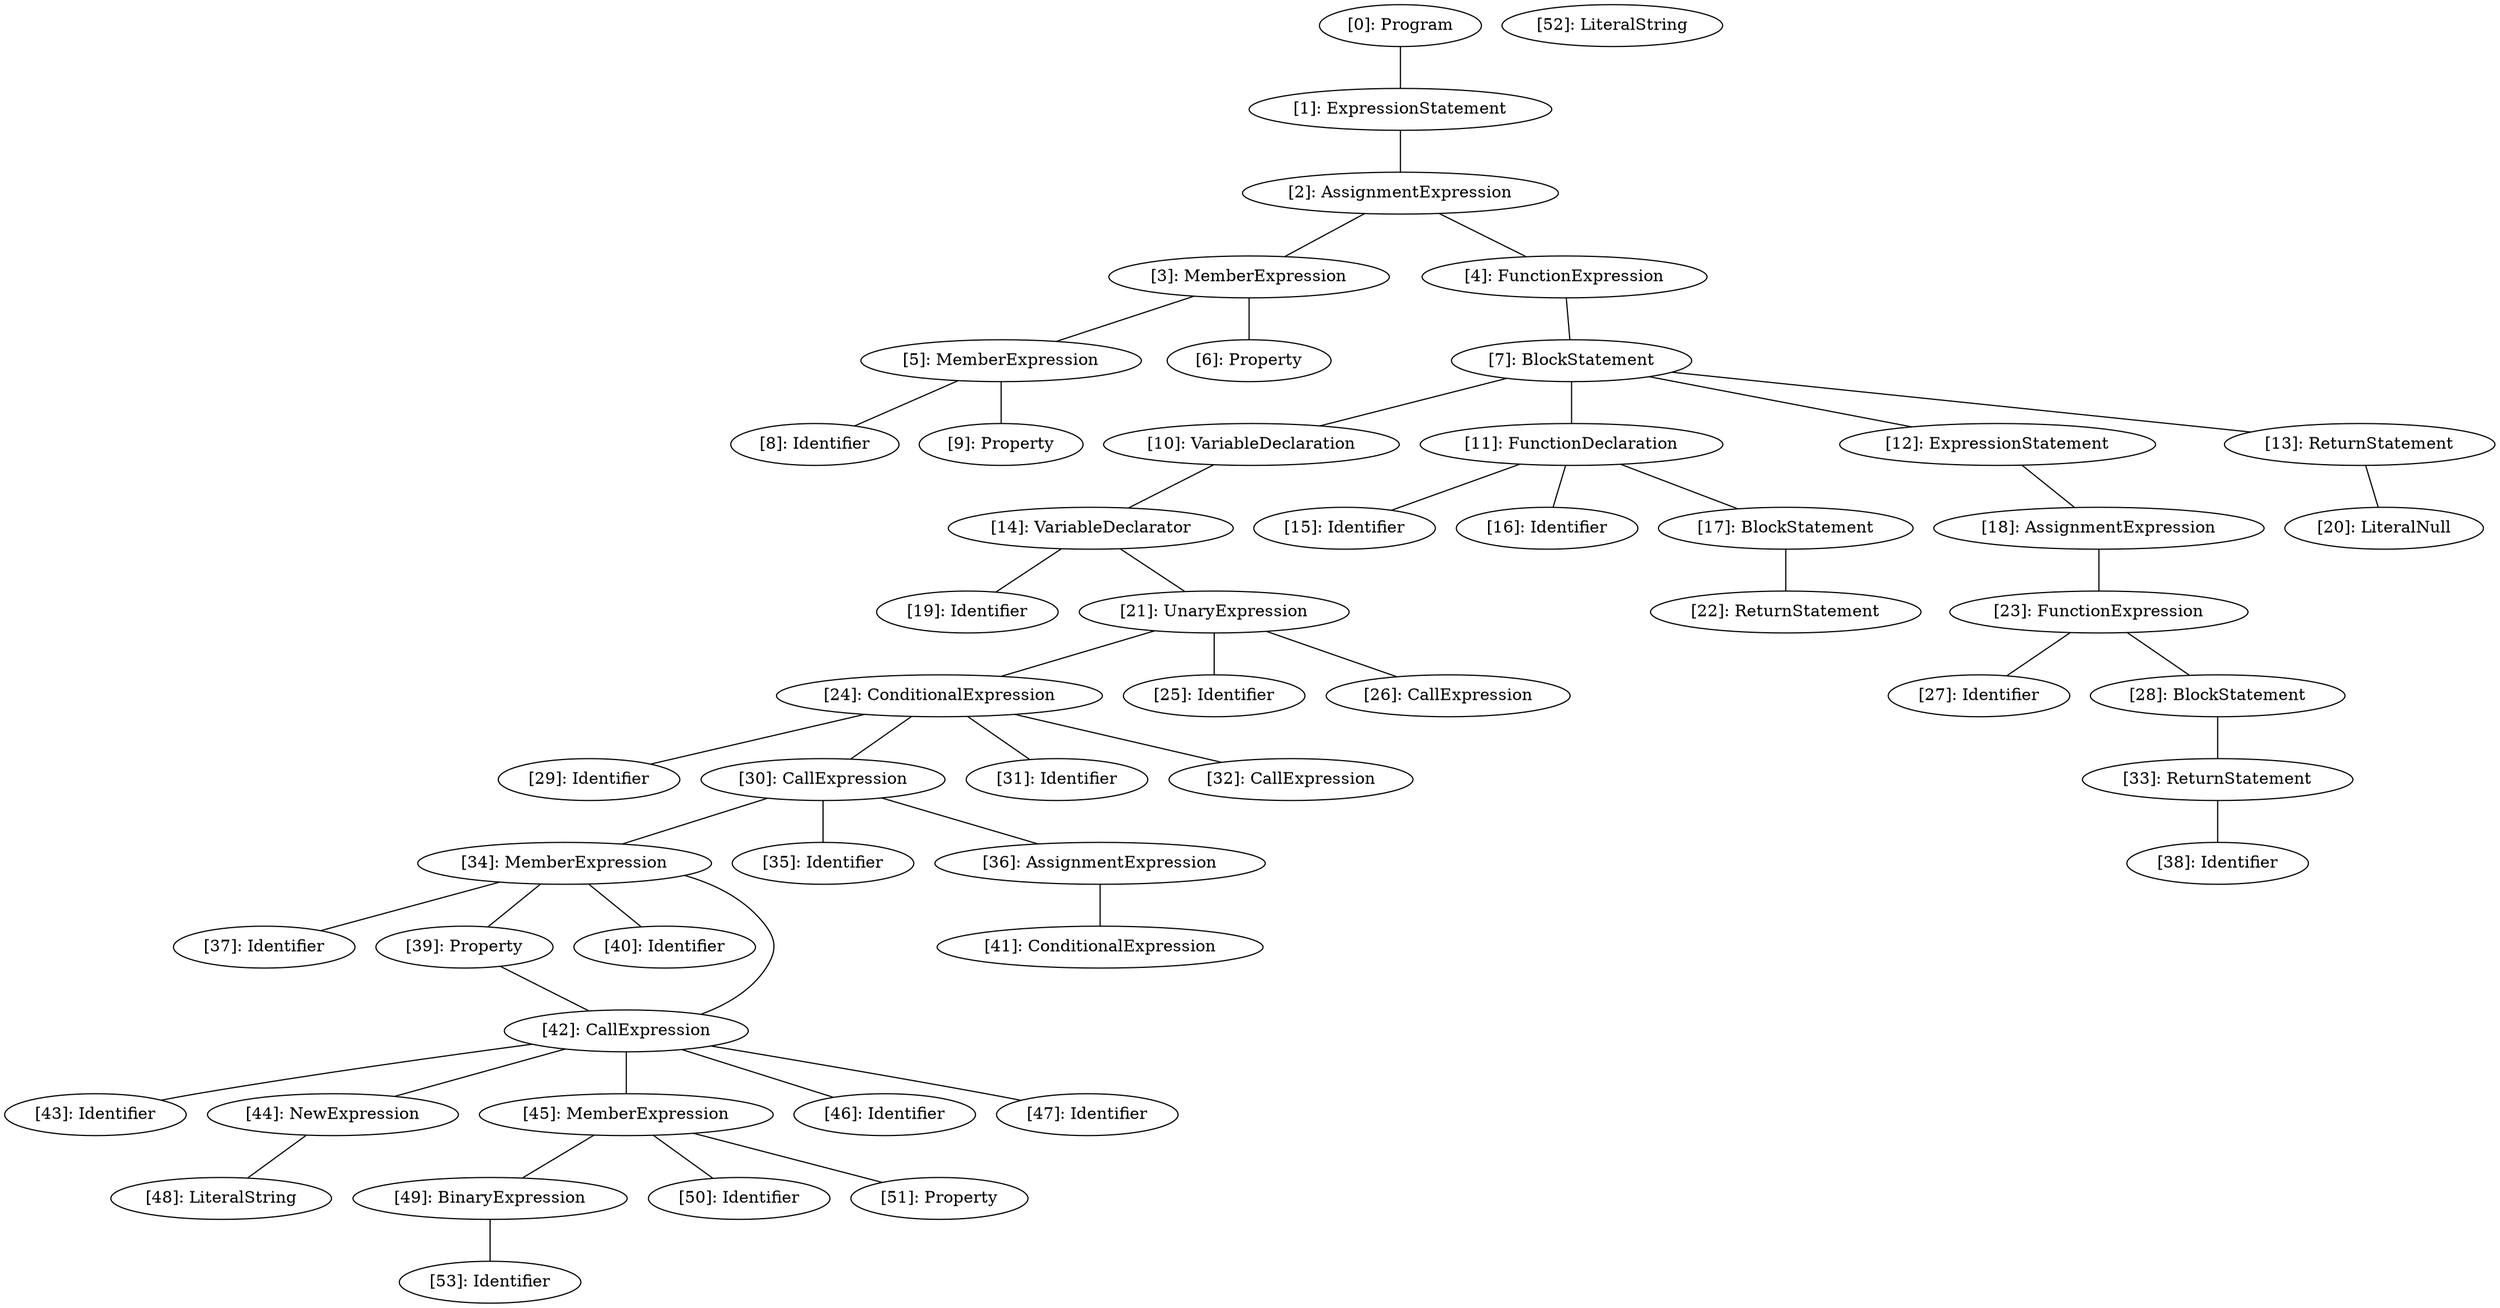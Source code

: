 // Result
graph {
	0 [label="[0]: Program"]
	1 [label="[1]: ExpressionStatement"]
	2 [label="[2]: AssignmentExpression"]
	3 [label="[3]: MemberExpression"]
	4 [label="[4]: FunctionExpression"]
	5 [label="[5]: MemberExpression"]
	6 [label="[6]: Property"]
	7 [label="[7]: BlockStatement"]
	8 [label="[8]: Identifier"]
	9 [label="[9]: Property"]
	10 [label="[10]: VariableDeclaration"]
	11 [label="[11]: FunctionDeclaration"]
	12 [label="[12]: ExpressionStatement"]
	13 [label="[13]: ReturnStatement"]
	14 [label="[14]: VariableDeclarator"]
	15 [label="[15]: Identifier"]
	16 [label="[16]: Identifier"]
	17 [label="[17]: BlockStatement"]
	18 [label="[18]: AssignmentExpression"]
	19 [label="[19]: Identifier"]
	20 [label="[20]: LiteralNull"]
	21 [label="[21]: UnaryExpression"]
	22 [label="[22]: ReturnStatement"]
	23 [label="[23]: FunctionExpression"]
	24 [label="[24]: ConditionalExpression"]
	25 [label="[25]: Identifier"]
	26 [label="[26]: CallExpression"]
	27 [label="[27]: Identifier"]
	28 [label="[28]: BlockStatement"]
	29 [label="[29]: Identifier"]
	30 [label="[30]: CallExpression"]
	31 [label="[31]: Identifier"]
	32 [label="[32]: CallExpression"]
	33 [label="[33]: ReturnStatement"]
	34 [label="[34]: MemberExpression"]
	35 [label="[35]: Identifier"]
	36 [label="[36]: AssignmentExpression"]
	37 [label="[37]: Identifier"]
	38 [label="[38]: Identifier"]
	39 [label="[39]: Property"]
	40 [label="[40]: Identifier"]
	41 [label="[41]: ConditionalExpression"]
	42 [label="[42]: CallExpression"]
	43 [label="[43]: Identifier"]
	44 [label="[44]: NewExpression"]
	45 [label="[45]: MemberExpression"]
	46 [label="[46]: Identifier"]
	47 [label="[47]: Identifier"]
	48 [label="[48]: LiteralString"]
	49 [label="[49]: BinaryExpression"]
	50 [label="[50]: Identifier"]
	51 [label="[51]: Property"]
	52 [label="[52]: LiteralString"]
	53 [label="[53]: Identifier"]
	0 -- 1
	1 -- 2
	2 -- 3
	2 -- 4
	3 -- 5
	3 -- 6
	4 -- 7
	5 -- 8
	5 -- 9
	7 -- 10
	7 -- 11
	7 -- 12
	7 -- 13
	10 -- 14
	11 -- 15
	11 -- 16
	11 -- 17
	12 -- 18
	13 -- 20
	14 -- 19
	14 -- 21
	17 -- 22
	18 -- 23
	21 -- 24
	21 -- 25
	21 -- 26
	23 -- 27
	23 -- 28
	24 -- 29
	24 -- 30
	24 -- 31
	24 -- 32
	28 -- 33
	30 -- 34
	30 -- 35
	30 -- 36
	33 -- 38
	34 -- 37
	34 -- 39
	34 -- 40
	34 -- 42
	36 -- 41
	39 -- 42
	42 -- 43
	42 -- 44
	42 -- 45
	42 -- 46
	42 -- 47
	44 -- 48
	45 -- 49
	45 -- 50
	45 -- 51
	49 -- 53
}
